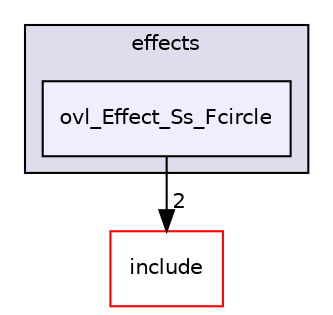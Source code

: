 digraph "src/overlays/effects/ovl_Effect_Ss_Fcircle" {
  compound=true
  node [ fontsize="10", fontname="Helvetica"];
  edge [ labelfontsize="10", labelfontname="Helvetica"];
  subgraph clusterdir_d7d63ed29fdd4206bb68b2cd46ee04ef {
    graph [ bgcolor="#ddddee", pencolor="black", label="effects" fontname="Helvetica", fontsize="10", URL="dir_d7d63ed29fdd4206bb68b2cd46ee04ef.html"]
  dir_a8f36cfe4f7a61e09147d9621f9491e3 [shape=box, label="ovl_Effect_Ss_Fcircle", style="filled", fillcolor="#eeeeff", pencolor="black", URL="dir_a8f36cfe4f7a61e09147d9621f9491e3.html"];
  }
  dir_d44c64559bbebec7f509842c48db8b23 [shape=box label="include" fillcolor="white" style="filled" color="red" URL="dir_d44c64559bbebec7f509842c48db8b23.html"];
  dir_a8f36cfe4f7a61e09147d9621f9491e3->dir_d44c64559bbebec7f509842c48db8b23 [headlabel="2", labeldistance=1.5 headhref="dir_000455_000000.html"];
}
